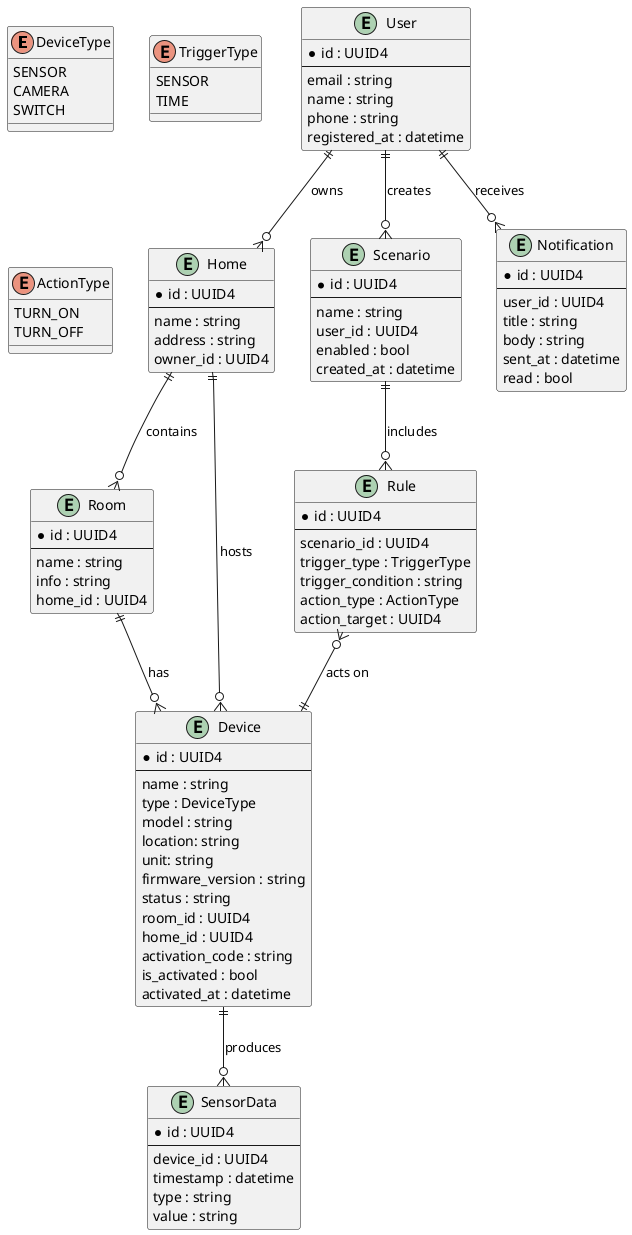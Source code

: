 @startuml
enum DeviceType {
  SENSOR
  CAMERA
  SWITCH
}

enum TriggerType {
  SENSOR
  TIME
}

enum ActionType {
  TURN_ON
  TURN_OFF
}


entity "User" as User {
  * id : UUID4
  --
  email : string
  name : string
  phone : string
  registered_at : datetime
}

entity "Home" as Home {
  * id : UUID4
  --
  name : string
  address : string
  owner_id : UUID4
}

entity "Room" as Room {
  * id : UUID4
  --
  name : string
  info : string
  home_id : UUID4
}

entity "Device" as Device {
  * id : UUID4
  --
  name : string
  type : DeviceType
  model : string
  location: string
  unit: string
  firmware_version : string
  status : string
  room_id : UUID4
  home_id : UUID4
  activation_code : string
  is_activated : bool
  activated_at : datetime
}

entity "SensorData" as SensorData {
  * id : UUID4
  --
  device_id : UUID4
  timestamp : datetime
  type : string
  value : string
}

entity "Scenario" as Scenario {
  * id : UUID4
  --
  name : string
  user_id : UUID4
  enabled : bool
  created_at : datetime
}

entity "Rule" as Rule {
  * id : UUID4
  --
  scenario_id : UUID4
  trigger_type : TriggerType
  trigger_condition : string
  action_type : ActionType
  action_target : UUID4
}

entity "Notification" as Notification {
  * id : UUID4
  --
  user_id : UUID4
  title : string
  body : string
  sent_at : datetime
  read : bool
}


User     ||--o{ Home          : "owns"
Home     ||--o{ Room          : "contains"
Home     ||--o{ Device        : "hosts"
Room     ||--o{ Device        : "has"
Device   ||--o{ SensorData    : "produces"
User     ||--o{ Scenario      : "creates"
Scenario ||--o{ Rule          : "includes"
Rule     }o--|| Device        : "acts on"
User     ||--o{ Notification  : "receives"

@enduml
